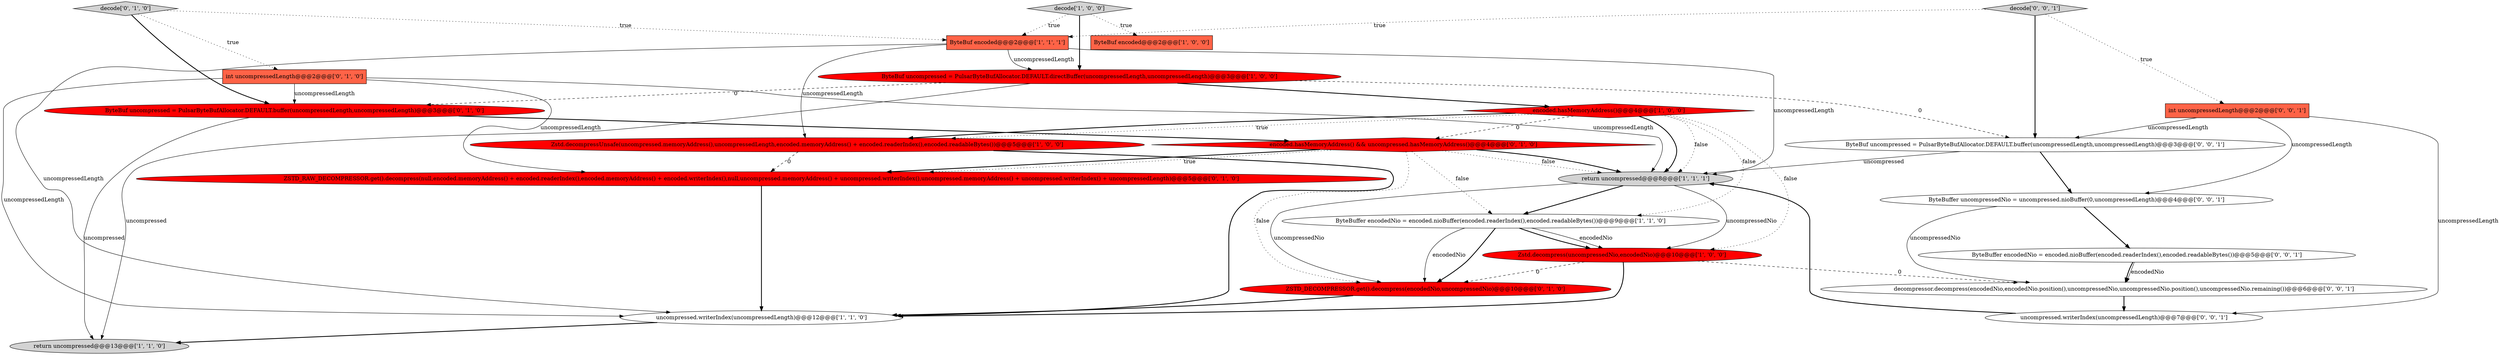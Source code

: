 digraph {
2 [style = filled, label = "encoded.hasMemoryAddress()@@@4@@@['1', '0', '0']", fillcolor = red, shape = diamond image = "AAA1AAABBB1BBB"];
0 [style = filled, label = "return uncompressed@@@8@@@['1', '1', '1']", fillcolor = lightgray, shape = ellipse image = "AAA0AAABBB1BBB"];
8 [style = filled, label = "return uncompressed@@@13@@@['1', '1', '0']", fillcolor = lightgray, shape = ellipse image = "AAA0AAABBB1BBB"];
21 [style = filled, label = "int uncompressedLength@@@2@@@['0', '0', '1']", fillcolor = tomato, shape = box image = "AAA0AAABBB3BBB"];
20 [style = filled, label = "decompressor.decompress(encodedNio,encodedNio.position(),uncompressedNio,uncompressedNio.position(),uncompressedNio.remaining())@@@6@@@['0', '0', '1']", fillcolor = white, shape = ellipse image = "AAA0AAABBB3BBB"];
16 [style = filled, label = "ZSTD_RAW_DECOMPRESSOR.get().decompress(null,encoded.memoryAddress() + encoded.readerIndex(),encoded.memoryAddress() + encoded.writerIndex(),null,uncompressed.memoryAddress() + uncompressed.writerIndex(),uncompressed.memoryAddress() + uncompressed.writerIndex() + uncompressedLength)@@@5@@@['0', '1', '0']", fillcolor = red, shape = ellipse image = "AAA1AAABBB2BBB"];
9 [style = filled, label = "Zstd.decompress(uncompressedNio,encodedNio)@@@10@@@['1', '0', '0']", fillcolor = red, shape = ellipse image = "AAA1AAABBB1BBB"];
13 [style = filled, label = "decode['0', '1', '0']", fillcolor = lightgray, shape = diamond image = "AAA0AAABBB2BBB"];
1 [style = filled, label = "decode['1', '0', '0']", fillcolor = lightgray, shape = diamond image = "AAA0AAABBB1BBB"];
12 [style = filled, label = "ZSTD_DECOMPRESSOR.get().decompress(encodedNio,uncompressedNio)@@@10@@@['0', '1', '0']", fillcolor = red, shape = ellipse image = "AAA1AAABBB2BBB"];
6 [style = filled, label = "ByteBuf uncompressed = PulsarByteBufAllocator.DEFAULT.directBuffer(uncompressedLength,uncompressedLength)@@@3@@@['1', '0', '0']", fillcolor = red, shape = ellipse image = "AAA1AAABBB1BBB"];
4 [style = filled, label = "uncompressed.writerIndex(uncompressedLength)@@@12@@@['1', '1', '0']", fillcolor = white, shape = ellipse image = "AAA0AAABBB1BBB"];
17 [style = filled, label = "ByteBuf uncompressed = PulsarByteBufAllocator.DEFAULT.buffer(uncompressedLength,uncompressedLength)@@@3@@@['0', '0', '1']", fillcolor = white, shape = ellipse image = "AAA0AAABBB3BBB"];
7 [style = filled, label = "ByteBuf encoded@@@2@@@['1', '1', '1']", fillcolor = tomato, shape = box image = "AAA0AAABBB1BBB"];
14 [style = filled, label = "int uncompressedLength@@@2@@@['0', '1', '0']", fillcolor = tomato, shape = box image = "AAA0AAABBB2BBB"];
15 [style = filled, label = "ByteBuf uncompressed = PulsarByteBufAllocator.DEFAULT.buffer(uncompressedLength,uncompressedLength)@@@3@@@['0', '1', '0']", fillcolor = red, shape = ellipse image = "AAA1AAABBB2BBB"];
3 [style = filled, label = "Zstd.decompressUnsafe(uncompressed.memoryAddress(),uncompressedLength,encoded.memoryAddress() + encoded.readerIndex(),encoded.readableBytes())@@@5@@@['1', '0', '0']", fillcolor = red, shape = ellipse image = "AAA1AAABBB1BBB"];
22 [style = filled, label = "ByteBuffer uncompressedNio = uncompressed.nioBuffer(0,uncompressedLength)@@@4@@@['0', '0', '1']", fillcolor = white, shape = ellipse image = "AAA0AAABBB3BBB"];
10 [style = filled, label = "ByteBuffer encodedNio = encoded.nioBuffer(encoded.readerIndex(),encoded.readableBytes())@@@9@@@['1', '1', '0']", fillcolor = white, shape = ellipse image = "AAA0AAABBB1BBB"];
19 [style = filled, label = "uncompressed.writerIndex(uncompressedLength)@@@7@@@['0', '0', '1']", fillcolor = white, shape = ellipse image = "AAA0AAABBB3BBB"];
5 [style = filled, label = "ByteBuf encoded@@@2@@@['1', '0', '0']", fillcolor = tomato, shape = box image = "AAA0AAABBB1BBB"];
18 [style = filled, label = "ByteBuffer encodedNio = encoded.nioBuffer(encoded.readerIndex(),encoded.readableBytes())@@@5@@@['0', '0', '1']", fillcolor = white, shape = ellipse image = "AAA0AAABBB3BBB"];
11 [style = filled, label = "encoded.hasMemoryAddress() && uncompressed.hasMemoryAddress()@@@4@@@['0', '1', '0']", fillcolor = red, shape = diamond image = "AAA1AAABBB2BBB"];
23 [style = filled, label = "decode['0', '0', '1']", fillcolor = lightgray, shape = diamond image = "AAA0AAABBB3BBB"];
2->3 [style = dotted, label="true"];
9->20 [style = dashed, label="0"];
0->9 [style = solid, label="uncompressedNio"];
11->16 [style = bold, label=""];
14->4 [style = solid, label="uncompressedLength"];
7->3 [style = solid, label="uncompressedLength"];
7->6 [style = solid, label="uncompressedLength"];
11->12 [style = dotted, label="false"];
2->3 [style = bold, label=""];
9->4 [style = bold, label=""];
23->21 [style = dotted, label="true"];
6->17 [style = dashed, label="0"];
13->7 [style = dotted, label="true"];
18->20 [style = solid, label="encodedNio"];
2->0 [style = dotted, label="false"];
2->10 [style = dotted, label="false"];
23->7 [style = dotted, label="true"];
10->9 [style = solid, label="encodedNio"];
17->22 [style = bold, label=""];
7->0 [style = solid, label="uncompressedLength"];
3->4 [style = bold, label=""];
22->20 [style = solid, label="uncompressedNio"];
10->12 [style = solid, label="encodedNio"];
19->0 [style = bold, label=""];
2->9 [style = dotted, label="false"];
6->2 [style = bold, label=""];
1->7 [style = dotted, label="true"];
7->4 [style = solid, label="uncompressedLength"];
14->16 [style = solid, label="uncompressedLength"];
18->20 [style = bold, label=""];
0->10 [style = bold, label=""];
2->0 [style = bold, label=""];
1->6 [style = bold, label=""];
11->0 [style = bold, label=""];
22->18 [style = bold, label=""];
15->11 [style = bold, label=""];
12->4 [style = bold, label=""];
6->15 [style = dashed, label="0"];
11->0 [style = dotted, label="false"];
10->12 [style = bold, label=""];
6->8 [style = solid, label="uncompressed"];
0->12 [style = solid, label="uncompressedNio"];
14->0 [style = solid, label="uncompressedLength"];
21->22 [style = solid, label="uncompressedLength"];
11->16 [style = dotted, label="true"];
17->0 [style = solid, label="uncompressed"];
21->19 [style = solid, label="uncompressedLength"];
4->8 [style = bold, label=""];
23->17 [style = bold, label=""];
10->9 [style = bold, label=""];
2->11 [style = dashed, label="0"];
13->15 [style = bold, label=""];
9->12 [style = dashed, label="0"];
16->4 [style = bold, label=""];
14->15 [style = solid, label="uncompressedLength"];
15->8 [style = solid, label="uncompressed"];
20->19 [style = bold, label=""];
11->10 [style = dotted, label="false"];
13->14 [style = dotted, label="true"];
1->5 [style = dotted, label="true"];
3->16 [style = dashed, label="0"];
21->17 [style = solid, label="uncompressedLength"];
}
